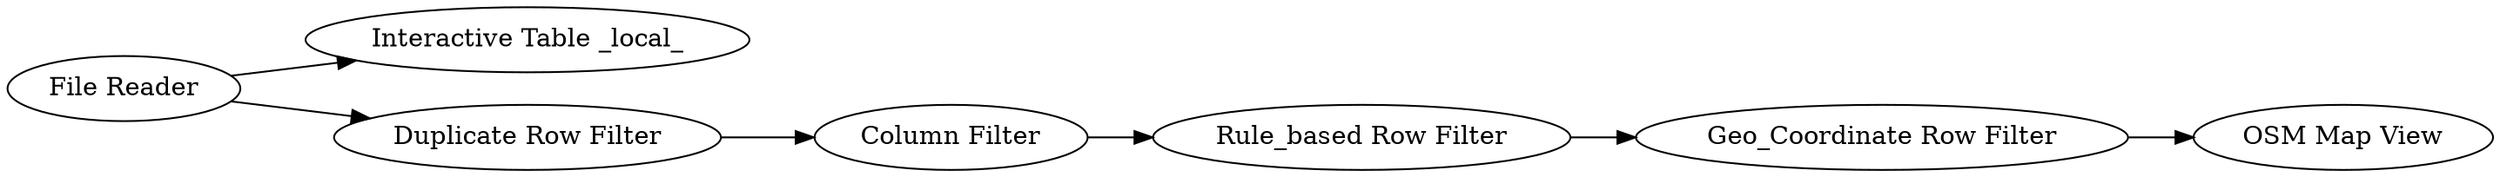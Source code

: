 digraph {
	2 [label="File Reader"]
	3 [label="Interactive Table _local_"]
	4 [label="Duplicate Row Filter"]
	8 [label="Rule_based Row Filter"]
	10 [label="Geo_Coordinate Row Filter"]
	11 [label="OSM Map View"]
	14 [label="Column Filter"]
	2 -> 3
	2 -> 4
	4 -> 14
	8 -> 10
	10 -> 11
	14 -> 8
	rankdir=LR
}
